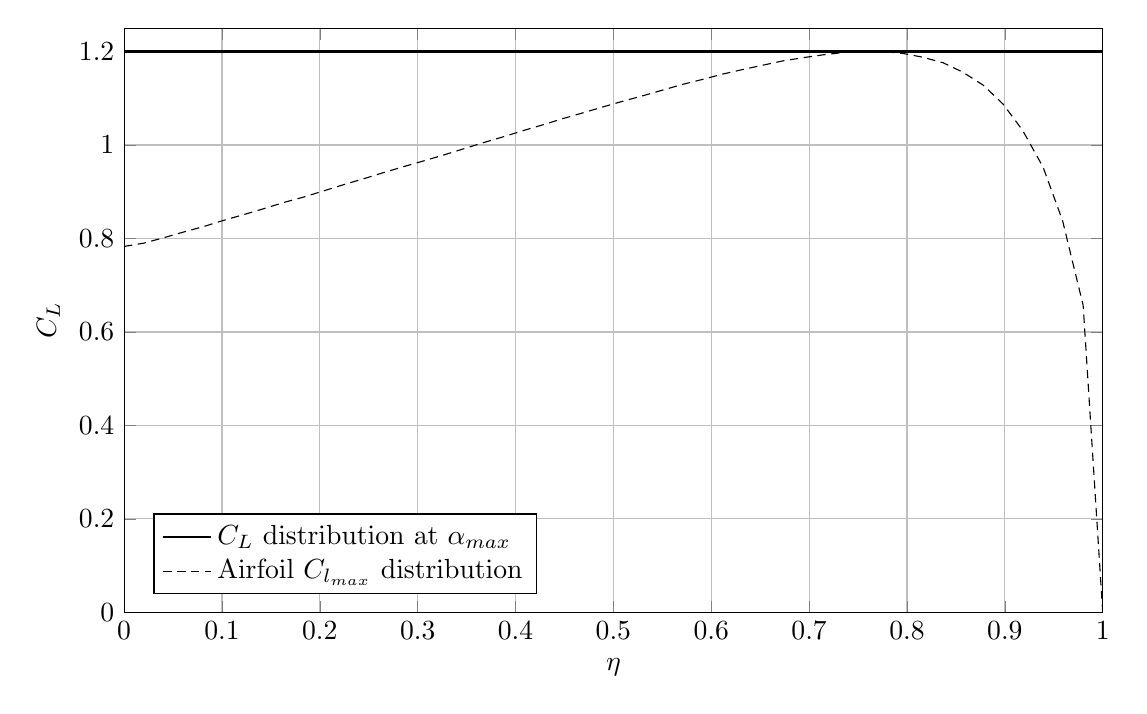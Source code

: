 %Stall Path of Wing 

\begin{tikzpicture}
\begin{axis}[
width=14.01cm,
height=9cm,
scaled ticks=false, tick label style={/pgf/number format/fixed},
xmin=0,
xmax=1,
xlabel={$\eta$},
xmajorgrids,
ymin=0,
ymax=1.25,
ylabel={$C_L$ },
ymajorgrids,
legend style={at={(0.03,0.1)},anchor=west,draw=black,fill=white,legend cell align=left},
legend entries = {$C_L$ distribution at $\alpha_{max}$\\Airfoil $C_{l_{max}}$ distribution\\}
]

\addplot [
color=black,
thick
]
table[row sep=crcr]{
0.0	1.2\\
0.02	1.2\\
0.041	1.2\\
0.061	1.2\\
0.082	1.2\\
0.102	1.2\\
0.122	1.2\\
0.143	1.2\\
0.163	1.2\\
0.184	1.2\\
0.204	1.2\\
0.224	1.2\\
0.245	1.2\\
0.265	1.2\\
0.286	1.2\\
0.306	1.2\\
0.327	1.2\\
0.347	1.2\\
0.367	1.2\\
0.388	1.2\\
0.408	1.2\\
0.429	1.2\\
0.449	1.2\\
0.469	1.2\\
0.49	1.2\\
0.51	1.2\\
0.531	1.2\\
0.551	1.2\\
0.571	1.2\\
0.592	1.2\\
0.612	1.2\\
0.633	1.2\\
0.653	1.2\\
0.673	1.2\\
0.694	1.2\\
0.714	1.2\\
0.735	1.2\\
0.755	1.2\\
0.776	1.2\\
0.796	1.2\\
0.816	1.2\\
0.837	1.2\\
0.857	1.2\\
0.878	1.2\\
0.898	1.2\\
0.918	1.2\\
0.939	1.2\\
0.959	1.2\\
0.98	1.2\\
1.0	1.2\\
};

\addplot [
color=black,
densely dashed
]
table[row sep=crcr]{
0.0	0.783\\
0.02	0.79\\
0.041	0.802\\
0.061	0.814\\
0.082	0.826\\
0.102	0.839\\
0.122	0.851\\
0.143	0.864\\
0.163	0.877\\
0.184	0.889\\
0.204	0.902\\
0.224	0.915\\
0.245	0.928\\
0.265	0.941\\
0.286	0.954\\
0.306	0.966\\
0.327	0.979\\
0.347	0.992\\
0.367	1.005\\
0.388	1.018\\
0.408	1.031\\
0.429	1.044\\
0.449	1.057\\
0.469	1.069\\
0.49	1.082\\
0.51	1.094\\
0.531	1.106\\
0.551	1.118\\
0.571	1.13\\
0.592	1.141\\
0.612	1.152\\
0.633	1.162\\
0.653	1.171\\
0.673	1.18\\
0.694	1.187\\
0.714	1.193\\
0.735	1.198\\
0.755	1.2\\
0.776	1.2\\
0.796	1.196\\
0.816	1.188\\
0.837	1.176\\
0.857	1.156\\
0.878	1.128\\
0.898	1.088\\
0.918	1.032\\
0.939	0.953\\
0.959	0.838\\
0.98	0.657\\
1.0	0.0\\
};
\end{axis}
\end{tikzpicture}%

